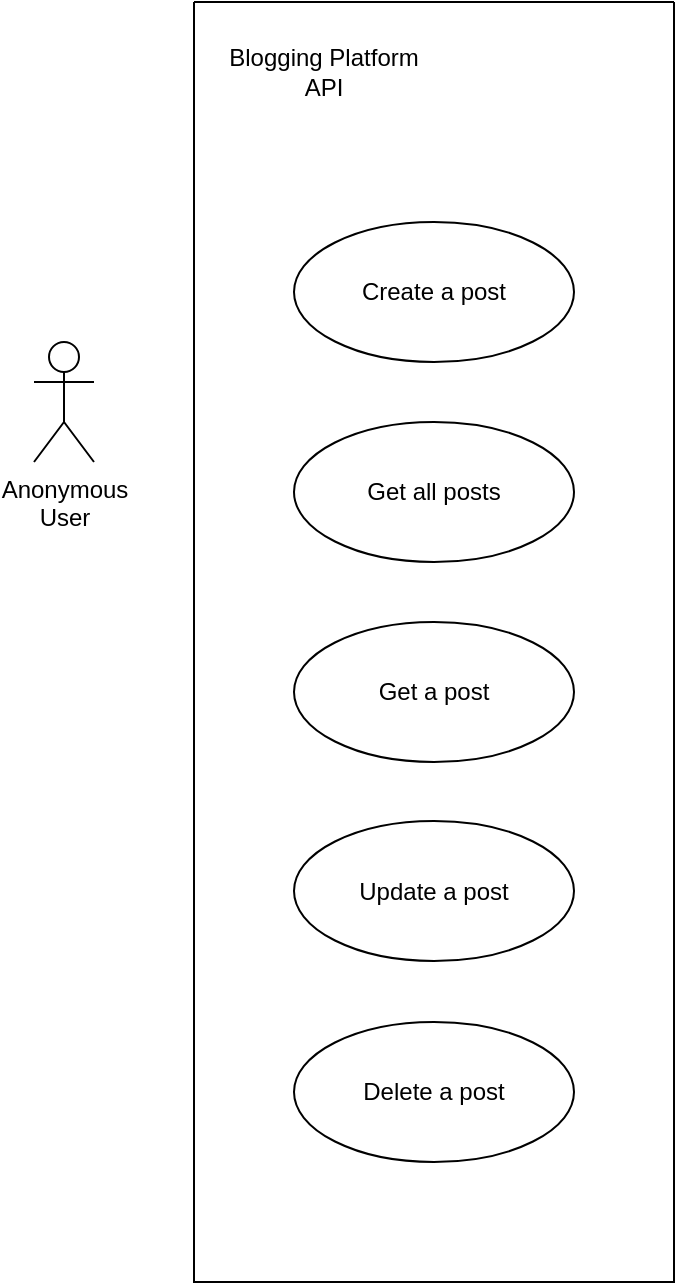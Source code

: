 <mxfile version="24.7.5">
  <diagram name="Page-1" id="0MMMJ9cfgxsZ8R0mkIlo">
    <mxGraphModel dx="1687" dy="1040" grid="1" gridSize="10" guides="1" tooltips="1" connect="1" arrows="1" fold="1" page="1" pageScale="1" pageWidth="827" pageHeight="1169" math="0" shadow="0">
      <root>
        <mxCell id="0" />
        <mxCell id="1" parent="0" />
        <mxCell id="Np-2wT9SPwXAzYNQxNWR-1" value="" style="swimlane;startSize=0;" vertex="1" parent="1">
          <mxGeometry x="230" y="140" width="240" height="640" as="geometry" />
        </mxCell>
        <mxCell id="Np-2wT9SPwXAzYNQxNWR-3" value="Blogging Platform API" style="text;html=1;align=center;verticalAlign=middle;whiteSpace=wrap;rounded=0;" vertex="1" parent="Np-2wT9SPwXAzYNQxNWR-1">
          <mxGeometry x="10" y="20" width="110" height="30" as="geometry" />
        </mxCell>
        <mxCell id="Np-2wT9SPwXAzYNQxNWR-5" value="Update a post" style="ellipse;whiteSpace=wrap;html=1;" vertex="1" parent="Np-2wT9SPwXAzYNQxNWR-1">
          <mxGeometry x="50" y="409.5" width="140" height="70" as="geometry" />
        </mxCell>
        <mxCell id="Np-2wT9SPwXAzYNQxNWR-6" value="Delete a post" style="ellipse;whiteSpace=wrap;html=1;" vertex="1" parent="Np-2wT9SPwXAzYNQxNWR-1">
          <mxGeometry x="50" y="510" width="140" height="70" as="geometry" />
        </mxCell>
        <mxCell id="Np-2wT9SPwXAzYNQxNWR-7" value="Get a post" style="ellipse;whiteSpace=wrap;html=1;" vertex="1" parent="Np-2wT9SPwXAzYNQxNWR-1">
          <mxGeometry x="50" y="310" width="140" height="70" as="geometry" />
        </mxCell>
        <mxCell id="Np-2wT9SPwXAzYNQxNWR-9" value="Get all posts" style="ellipse;whiteSpace=wrap;html=1;" vertex="1" parent="Np-2wT9SPwXAzYNQxNWR-1">
          <mxGeometry x="50" y="210" width="140" height="70" as="geometry" />
        </mxCell>
        <mxCell id="Np-2wT9SPwXAzYNQxNWR-4" value="Create a post" style="ellipse;whiteSpace=wrap;html=1;" vertex="1" parent="Np-2wT9SPwXAzYNQxNWR-1">
          <mxGeometry x="50" y="110" width="140" height="70" as="geometry" />
        </mxCell>
        <mxCell id="Np-2wT9SPwXAzYNQxNWR-2" value="Anonymous&lt;br&gt;User" style="shape=umlActor;html=1;verticalLabelPosition=bottom;verticalAlign=top;align=center;" vertex="1" parent="1">
          <mxGeometry x="150" y="310" width="30" height="60" as="geometry" />
        </mxCell>
      </root>
    </mxGraphModel>
  </diagram>
</mxfile>
